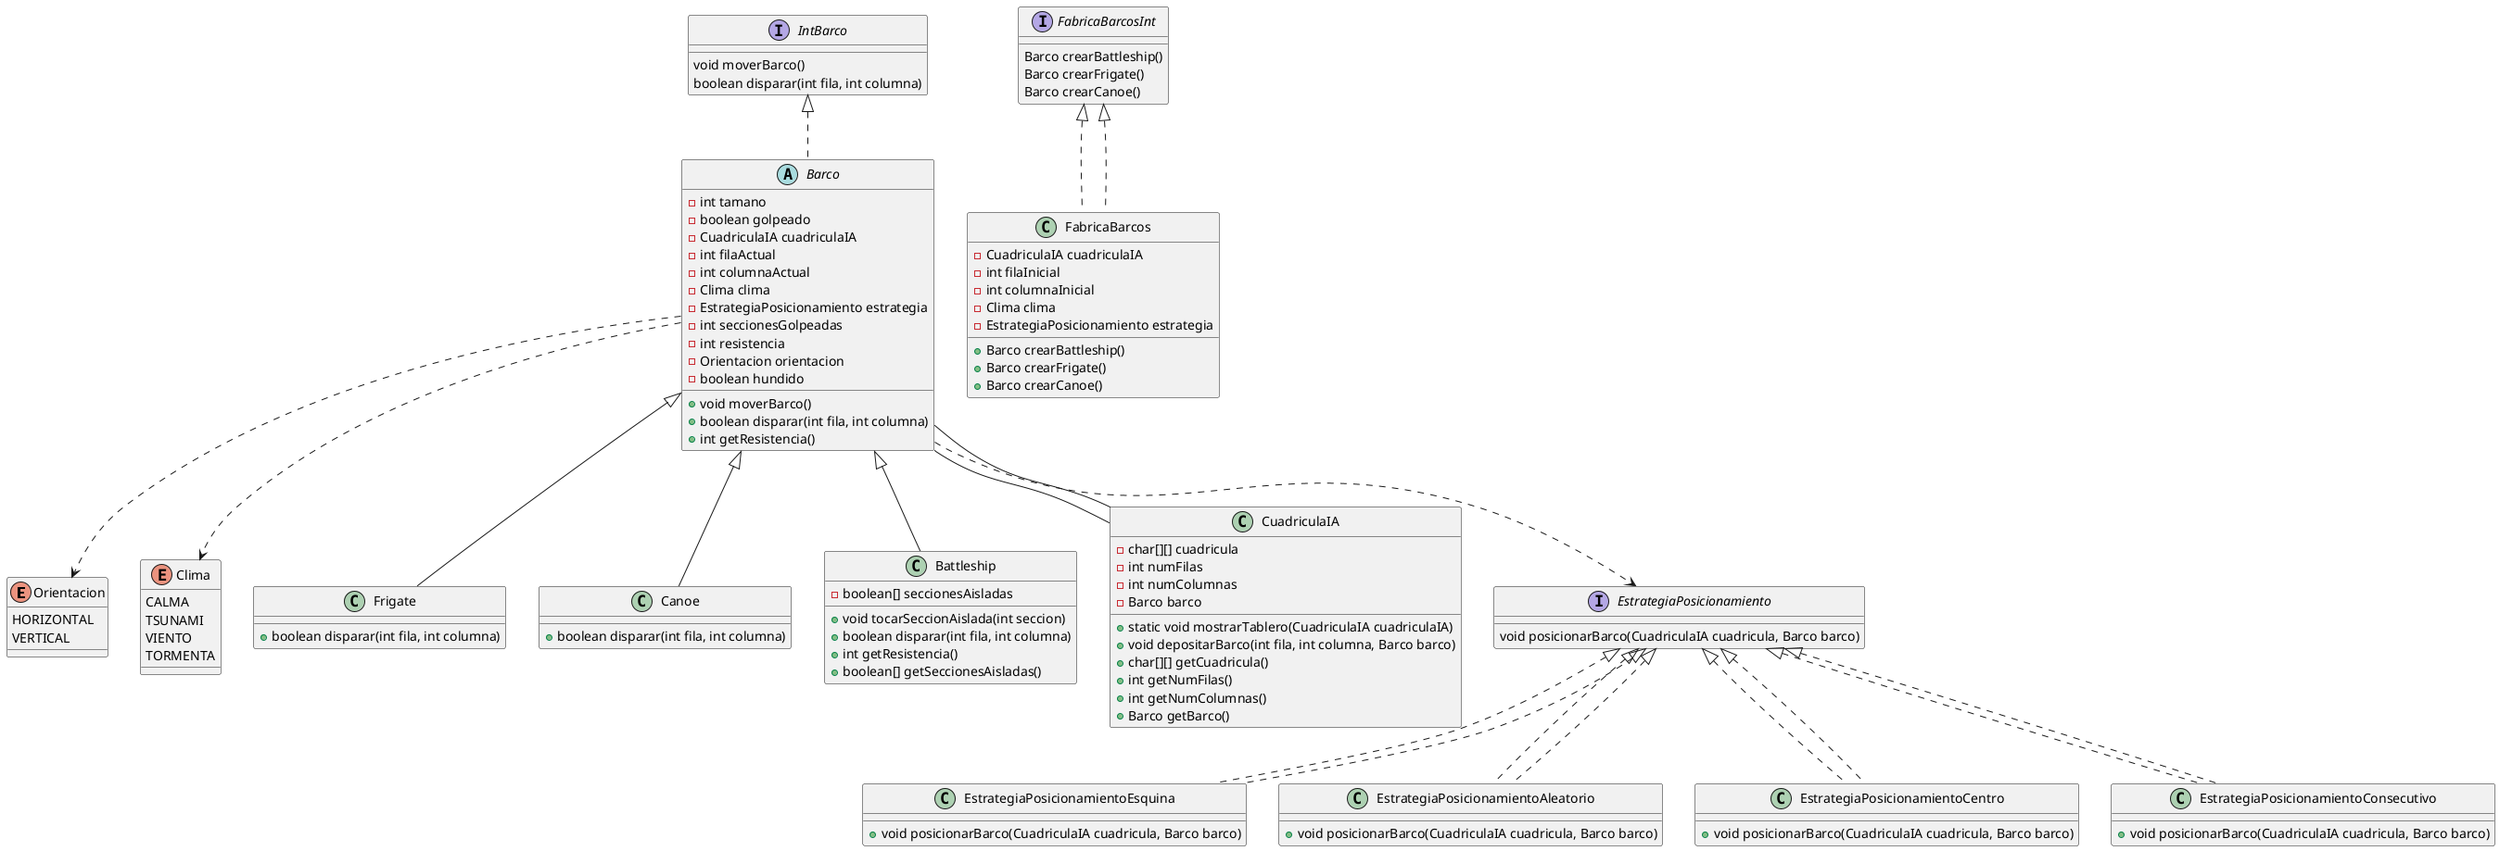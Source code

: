 @startuml

enum Orientacion {
    HORIZONTAL
    VERTICAL
}

enum Clima {
    CALMA
    TSUNAMI
    VIENTO
    TORMENTA
}

interface IntBarco {
    void moverBarco()
    boolean disparar(int fila, int columna)
}

abstract class Barco {
    - int tamano
    - boolean golpeado
    - CuadriculaIA cuadriculaIA
    - int filaActual
    - int columnaActual
    - Clima clima
    - EstrategiaPosicionamiento estrategia
    - int seccionesGolpeadas
    - int resistencia
    - Orientacion orientacion
    - boolean hundido
    + void moverBarco()
    + boolean disparar(int fila, int columna)
    + int getResistencia()
}

class Frigate {
    + boolean disparar(int fila, int columna)
}

class Canoe {
    + boolean disparar(int fila, int columna)
}

class Battleship {
    - boolean[] seccionesAisladas
    + void tocarSeccionAislada(int seccion)
    + boolean disparar(int fila, int columna)
    + int getResistencia()
    + boolean[] getSeccionesAisladas()
}

class CuadriculaIA {
    - char[][] cuadricula
    - int numFilas
    - int numColumnas
    - Barco barco
    + static void mostrarTablero(CuadriculaIA cuadriculaIA)
    + void depositarBarco(int fila, int columna, Barco barco)
    + char[][] getCuadricula()
    + int getNumFilas()
    + int getNumColumnas()
    + Barco getBarco()
}

interface FabricaBarcosInt {
    Barco crearBattleship()
    Barco crearFrigate()
    Barco crearCanoe()
}

class FabricaBarcos implements FabricaBarcosInt {
    - CuadriculaIA cuadriculaIA
    - int filaInicial
    - int columnaInicial
    - Clima clima
    - EstrategiaPosicionamiento estrategia
    + Barco crearBattleship()
    + Barco crearFrigate()
    + Barco crearCanoe()
}

interface EstrategiaPosicionamiento {
    void posicionarBarco(CuadriculaIA cuadricula, Barco barco)
}

class EstrategiaPosicionamientoEsquina implements EstrategiaPosicionamiento {
    + void posicionarBarco(CuadriculaIA cuadricula, Barco barco)
}

class EstrategiaPosicionamientoAleatorio implements EstrategiaPosicionamiento {
    + void posicionarBarco(CuadriculaIA cuadricula, Barco barco)
}

class EstrategiaPosicionamientoCentro implements EstrategiaPosicionamiento {
    + void posicionarBarco(CuadriculaIA cuadricula, Barco barco)
}

class EstrategiaPosicionamientoConsecutivo implements EstrategiaPosicionamiento {
    + void posicionarBarco(CuadriculaIA cuadricula, Barco barco)
}

Barco <|-- Frigate
Barco <|-- Canoe
Barco <|-- Battleship
Barco ..> Clima
Barco ..> Orientacion
Barco ..> EstrategiaPosicionamiento
Barco -- CuadriculaIA
CuadriculaIA -- Barco
IntBarco <|.. Barco
FabricaBarcosInt <|.. FabricaBarcos
EstrategiaPosicionamiento <|.. EstrategiaPosicionamientoEsquina
EstrategiaPosicionamiento <|.. EstrategiaPosicionamientoAleatorio
EstrategiaPosicionamiento <|.. EstrategiaPosicionamientoCentro
EstrategiaPosicionamiento <|.. EstrategiaPosicionamientoConsecutivo

@enduml
